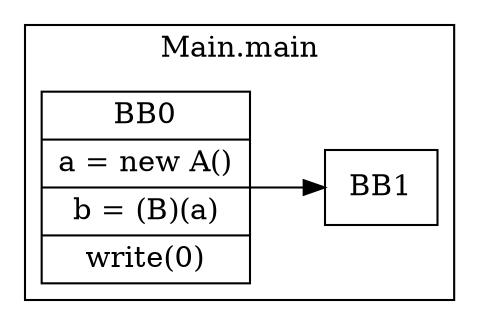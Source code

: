 digraph G {
  graph [ rankdir = "LR" ];
  subgraph cluster_0 {
    label = "Main.main"
    M0_BB0 [
      shape="record"
      label="BB0|a = new A()|b = (B)(a)|write(0)"
    ];
    M0_BB0 -> M0_BB1;
    M0_BB1 [
      shape="record"
      label="BB1"
    ];
  }
}
